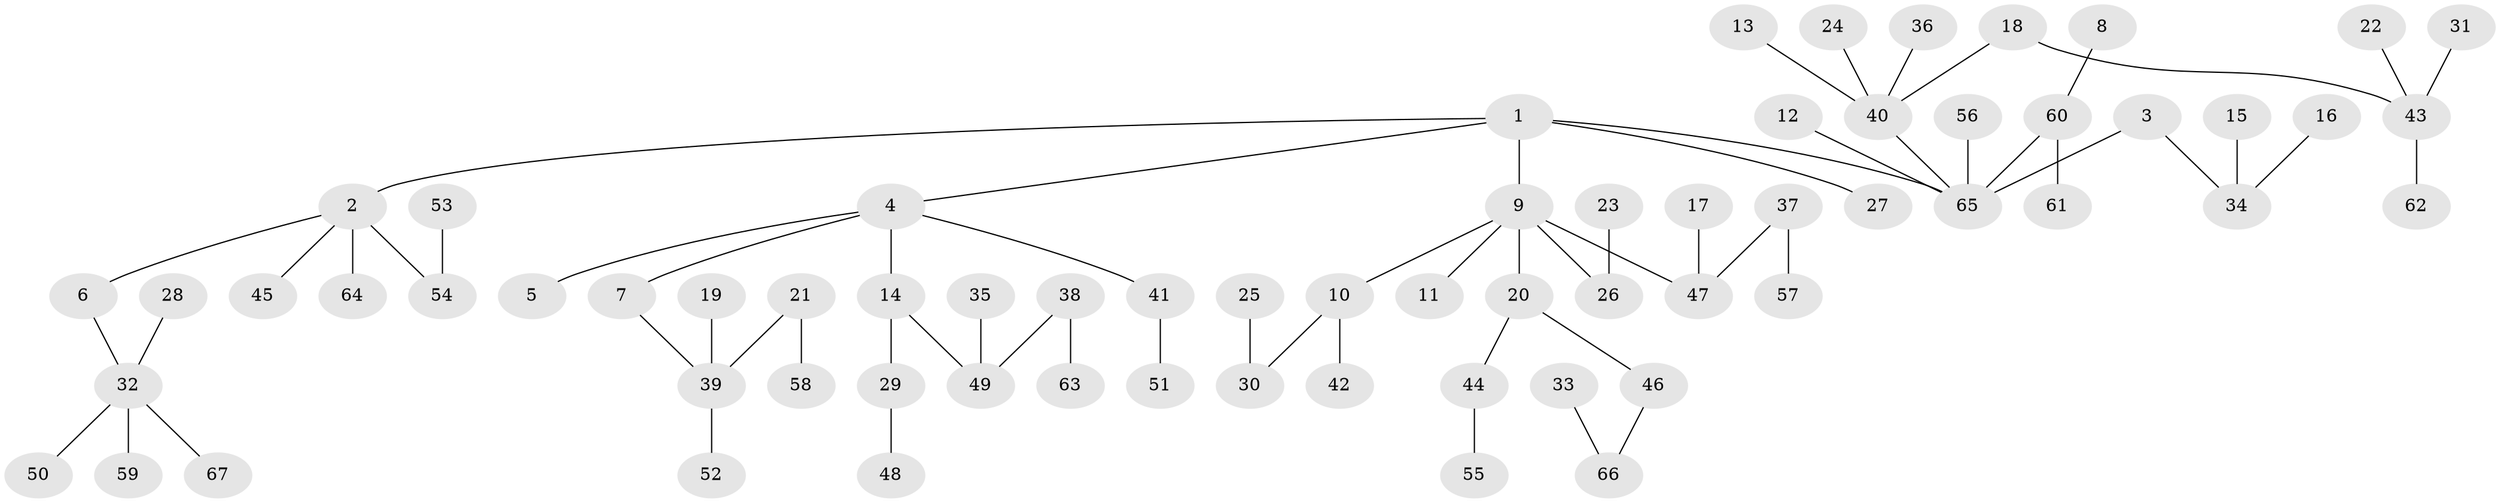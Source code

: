 // original degree distribution, {4: 0.05223880597014925, 5: 0.014925373134328358, 7: 0.014925373134328358, 3: 0.1417910447761194, 6: 0.029850746268656716, 1: 0.5, 2: 0.2462686567164179}
// Generated by graph-tools (version 1.1) at 2025/50/03/09/25 03:50:24]
// undirected, 67 vertices, 66 edges
graph export_dot {
graph [start="1"]
  node [color=gray90,style=filled];
  1;
  2;
  3;
  4;
  5;
  6;
  7;
  8;
  9;
  10;
  11;
  12;
  13;
  14;
  15;
  16;
  17;
  18;
  19;
  20;
  21;
  22;
  23;
  24;
  25;
  26;
  27;
  28;
  29;
  30;
  31;
  32;
  33;
  34;
  35;
  36;
  37;
  38;
  39;
  40;
  41;
  42;
  43;
  44;
  45;
  46;
  47;
  48;
  49;
  50;
  51;
  52;
  53;
  54;
  55;
  56;
  57;
  58;
  59;
  60;
  61;
  62;
  63;
  64;
  65;
  66;
  67;
  1 -- 2 [weight=1.0];
  1 -- 4 [weight=1.0];
  1 -- 9 [weight=1.0];
  1 -- 27 [weight=1.0];
  1 -- 65 [weight=1.0];
  2 -- 6 [weight=1.0];
  2 -- 45 [weight=1.0];
  2 -- 54 [weight=1.0];
  2 -- 64 [weight=1.0];
  3 -- 34 [weight=1.0];
  3 -- 65 [weight=1.0];
  4 -- 5 [weight=1.0];
  4 -- 7 [weight=1.0];
  4 -- 14 [weight=1.0];
  4 -- 41 [weight=1.0];
  6 -- 32 [weight=1.0];
  7 -- 39 [weight=1.0];
  8 -- 60 [weight=1.0];
  9 -- 10 [weight=1.0];
  9 -- 11 [weight=1.0];
  9 -- 20 [weight=1.0];
  9 -- 26 [weight=1.0];
  9 -- 47 [weight=1.0];
  10 -- 30 [weight=1.0];
  10 -- 42 [weight=1.0];
  12 -- 65 [weight=1.0];
  13 -- 40 [weight=1.0];
  14 -- 29 [weight=1.0];
  14 -- 49 [weight=1.0];
  15 -- 34 [weight=1.0];
  16 -- 34 [weight=1.0];
  17 -- 47 [weight=1.0];
  18 -- 40 [weight=1.0];
  18 -- 43 [weight=1.0];
  19 -- 39 [weight=1.0];
  20 -- 44 [weight=1.0];
  20 -- 46 [weight=1.0];
  21 -- 39 [weight=1.0];
  21 -- 58 [weight=1.0];
  22 -- 43 [weight=1.0];
  23 -- 26 [weight=1.0];
  24 -- 40 [weight=1.0];
  25 -- 30 [weight=1.0];
  28 -- 32 [weight=1.0];
  29 -- 48 [weight=1.0];
  31 -- 43 [weight=1.0];
  32 -- 50 [weight=1.0];
  32 -- 59 [weight=1.0];
  32 -- 67 [weight=1.0];
  33 -- 66 [weight=1.0];
  35 -- 49 [weight=1.0];
  36 -- 40 [weight=1.0];
  37 -- 47 [weight=1.0];
  37 -- 57 [weight=1.0];
  38 -- 49 [weight=1.0];
  38 -- 63 [weight=1.0];
  39 -- 52 [weight=1.0];
  40 -- 65 [weight=1.0];
  41 -- 51 [weight=1.0];
  43 -- 62 [weight=1.0];
  44 -- 55 [weight=1.0];
  46 -- 66 [weight=1.0];
  53 -- 54 [weight=1.0];
  56 -- 65 [weight=1.0];
  60 -- 61 [weight=1.0];
  60 -- 65 [weight=1.0];
}
